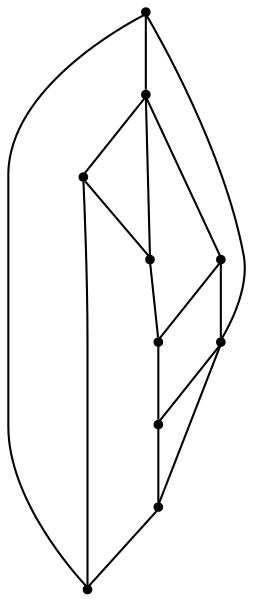 graph {
  node [shape=point,comment="{\"directed\":false,\"doi\":\"10.1007/3-540-44541-2_10\",\"figure\":\"? (8)\"}"]

  v0 [pos="1835.249964396159,2239.818630692595"]
  v1 [pos="1709.7499847412112,2189.8104002399205"]
  v2 [pos="1835.249964396159,2315.331038327733"]
  v3 [pos="1784.999974568685,2315.331038327733"]
  v4 [pos="1709.7499847412112,2239.818630692595"]
  v5 [pos="1583.7500254313154,2315.331038327733"]
  v6 [pos="1634.2500050862634,2315.331038327733"]
  v7 [pos="1583.7500254313152,2390.843445962871"]
  v8 [pos="1709.749984741211,2390.8434459628706"]
  v9 [pos="1709.7499847412112,2441.1016438048555"]

  v0 -- v1 [id="-1",pos="1835.249964396159,2239.818630692595 1709.7499847412112,2189.8104002399205 1709.7499847412112,2189.8104002399205 1709.7499847412112,2189.8104002399205"]
  v7 -- v9 [id="-2",pos="1583.7500254313152,2390.843445962871 1709.7499847412112,2441.1016438048555 1709.7499847412112,2441.1016438048555 1709.7499847412112,2441.1016438048555"]
  v5 -- v7 [id="-3",pos="1583.7500254313154,2315.331038327733 1583.7500254313152,2390.843445962871 1583.7500254313152,2390.843445962871 1583.7500254313152,2390.843445962871"]
  v6 -- v5 [id="-4",pos="1634.2500050862634,2315.331038327733 1583.7500254313154,2315.331038327733 1583.7500254313154,2315.331038327733 1583.7500254313154,2315.331038327733"]
  v6 -- v8 [id="-6",pos="1634.2500050862634,2315.331038327733 1709.749984741211,2390.8434459628706 1709.749984741211,2390.8434459628706 1709.749984741211,2390.8434459628706"]
  v9 -- v2 [id="-7",pos="1709.7499847412112,2441.1016438048555 1835.249964396159,2315.331038327733 1835.249964396159,2315.331038327733 1835.249964396159,2315.331038327733"]
  v8 -- v9 [id="-8",pos="1709.749984741211,2390.8434459628706 1709.7499847412112,2441.1016438048555 1709.7499847412112,2441.1016438048555 1709.7499847412112,2441.1016438048555"]
  v8 -- v3 [id="-10",pos="1709.749984741211,2390.8434459628706 1784.999974568685,2315.331038327733 1784.999974568685,2315.331038327733 1784.999974568685,2315.331038327733"]
  v8 -- v7 [id="-11",pos="1709.749984741211,2390.8434459628706 1583.7500254313152,2390.843445962871 1583.7500254313152,2390.843445962871 1583.7500254313152,2390.843445962871"]
  v4 -- v1 [id="-13",pos="1709.7499847412112,2239.818630692595 1709.7499847412112,2189.8104002399205 1709.7499847412112,2189.8104002399205 1709.7499847412112,2189.8104002399205"]
  v4 -- v6 [id="-15",pos="1709.7499847412112,2239.818630692595 1634.2500050862634,2315.331038327733 1634.2500050862634,2315.331038327733 1634.2500050862634,2315.331038327733"]
  v4 -- v0 [id="-16",pos="1709.7499847412112,2239.818630692595 1835.249964396159,2239.818630692595 1835.249964396159,2239.818630692595 1835.249964396159,2239.818630692595"]
  v1 -- v5 [id="-18",pos="1709.7499847412112,2189.8104002399205 1583.7500254313154,2315.331038327733 1583.7500254313154,2315.331038327733 1583.7500254313154,2315.331038327733"]
  v3 -- v4 [id="-19",pos="1784.999974568685,2315.331038327733 1709.7499847412112,2239.818630692595 1709.7499847412112,2239.818630692595 1709.7499847412112,2239.818630692595"]
  v3 -- v2 [id="-20",pos="1784.999974568685,2315.331038327733 1835.249964396159,2315.331038327733 1835.249964396159,2315.331038327733 1835.249964396159,2315.331038327733"]
  v2 -- v0 [id="-22",pos="1835.249964396159,2315.331038327733 1835.249964396159,2239.818630692595 1835.249964396159,2239.818630692595 1835.249964396159,2239.818630692595"]
}
